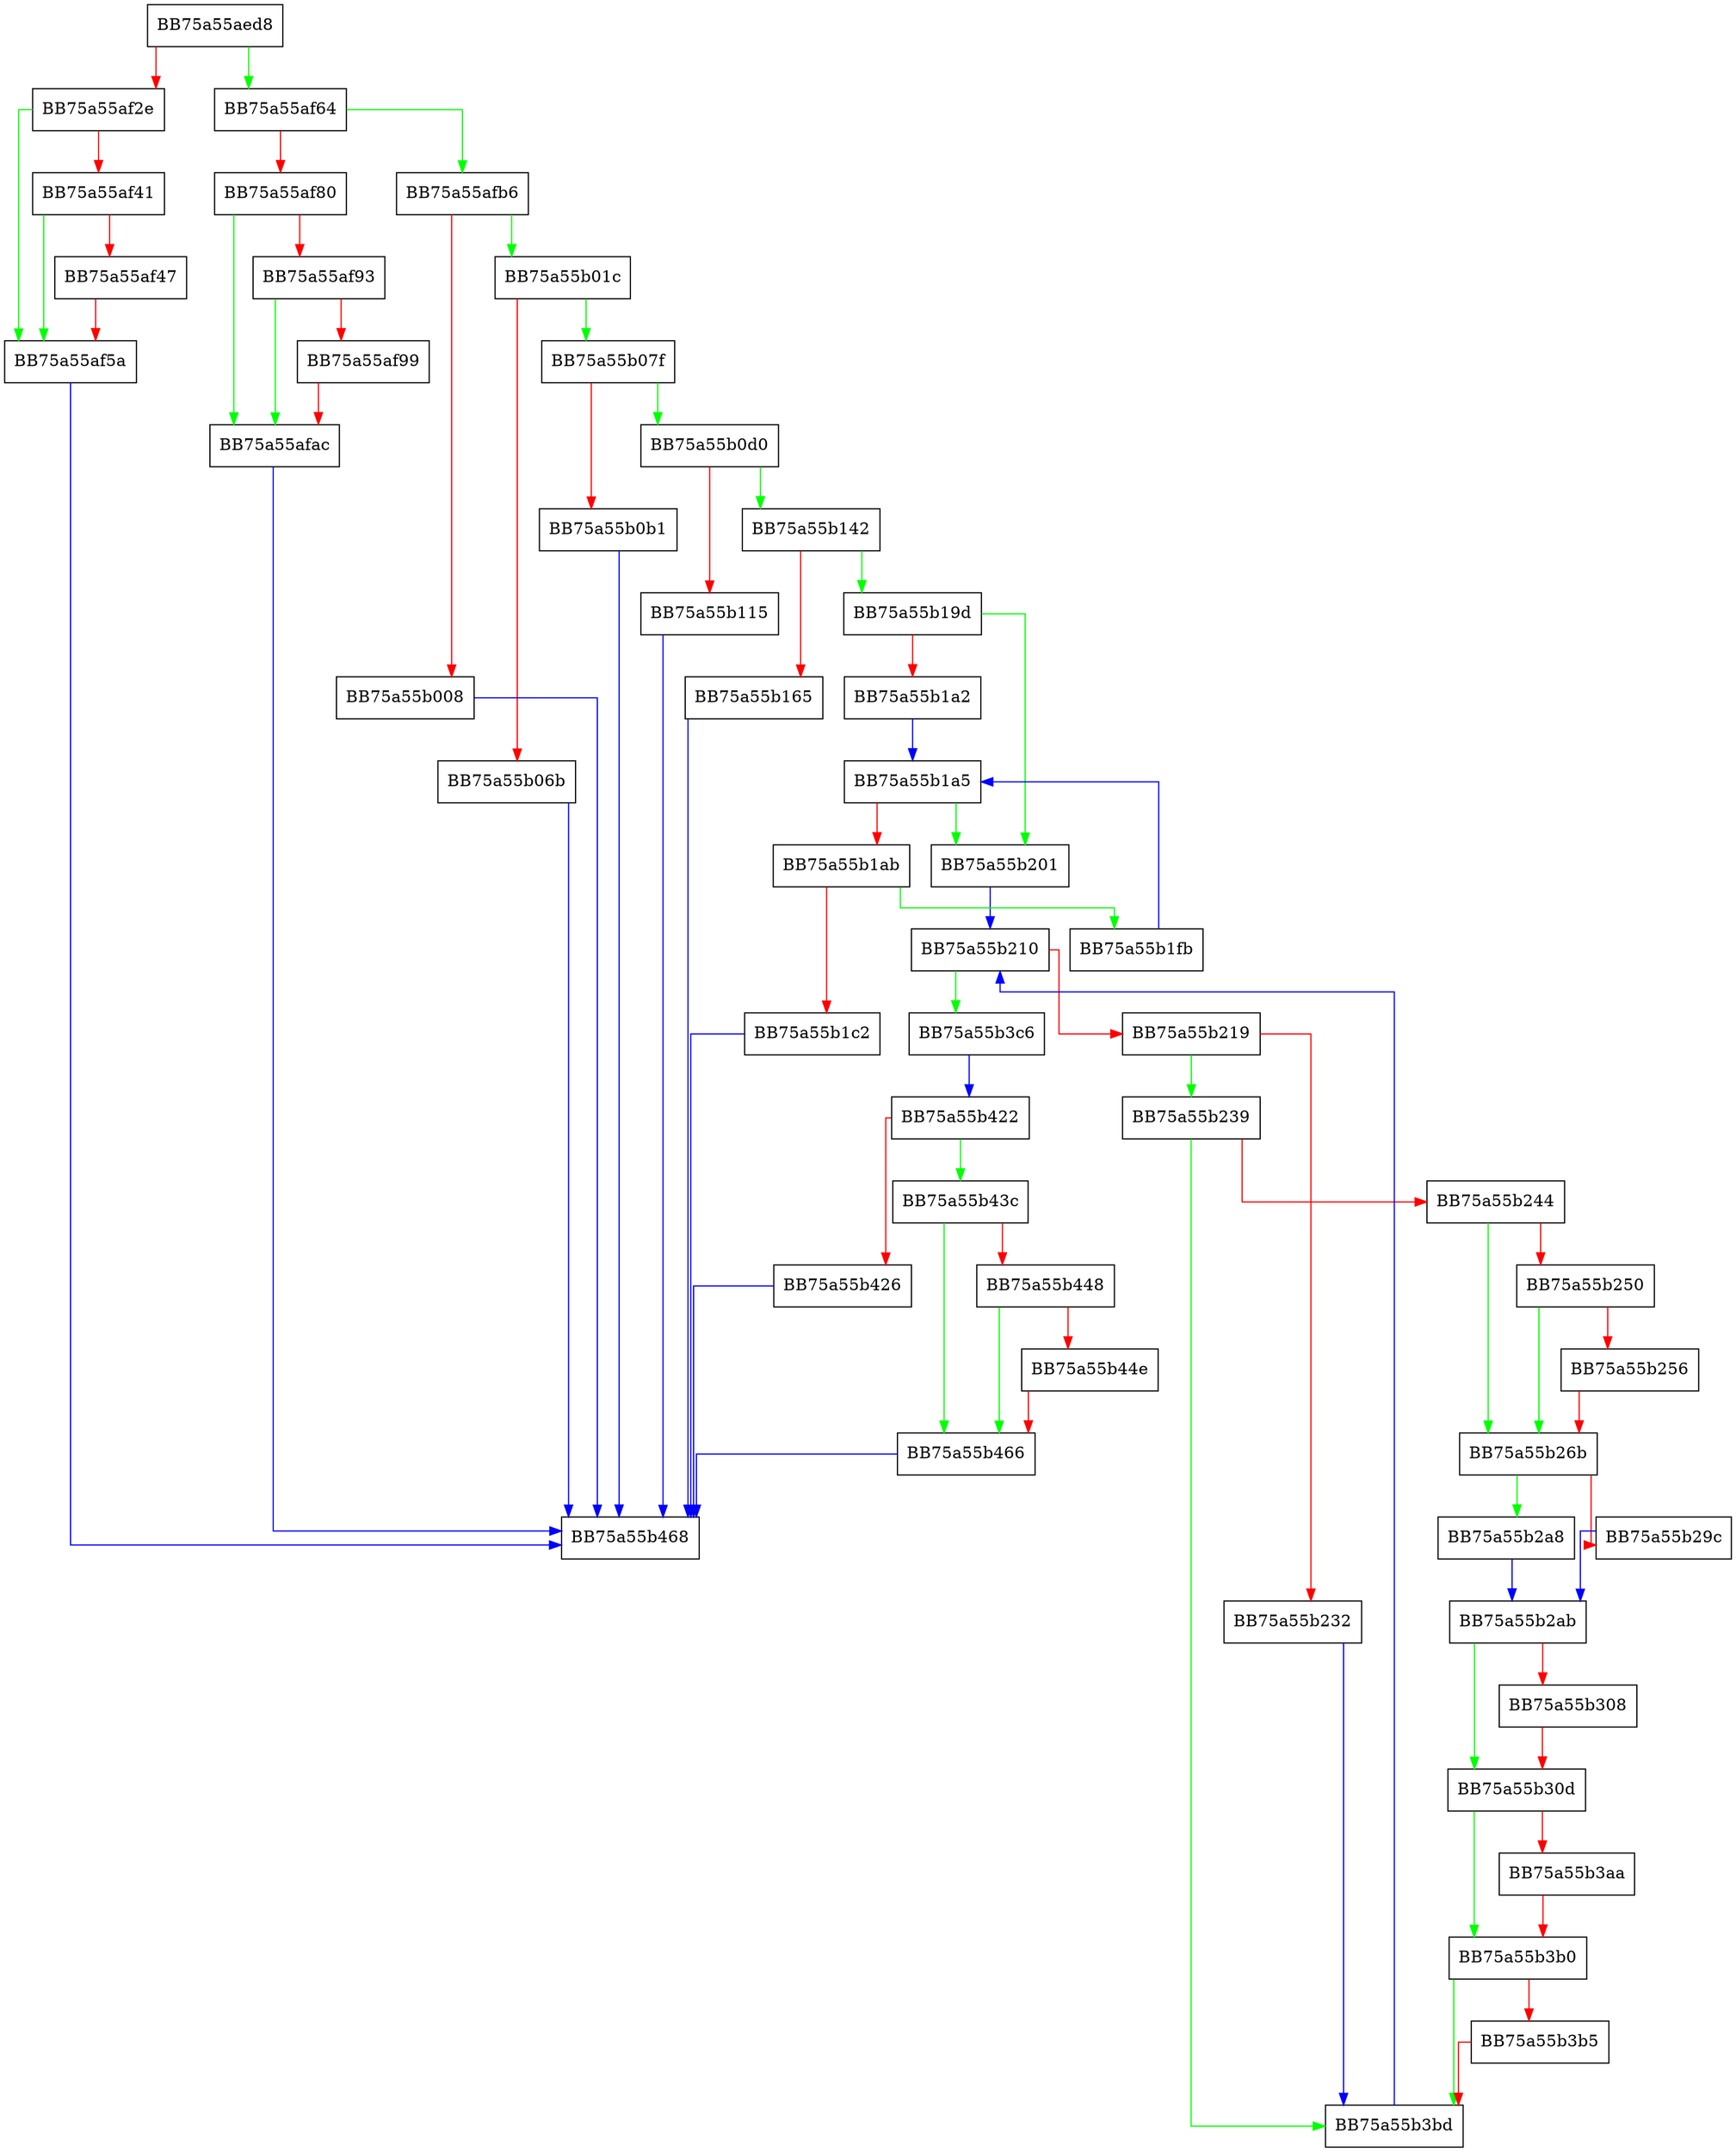 digraph RunTriggerScan {
  node [shape="box"];
  graph [splines=ortho];
  BB75a55aed8 -> BB75a55af64 [color="green"];
  BB75a55aed8 -> BB75a55af2e [color="red"];
  BB75a55af2e -> BB75a55af5a [color="green"];
  BB75a55af2e -> BB75a55af41 [color="red"];
  BB75a55af41 -> BB75a55af5a [color="green"];
  BB75a55af41 -> BB75a55af47 [color="red"];
  BB75a55af47 -> BB75a55af5a [color="red"];
  BB75a55af5a -> BB75a55b468 [color="blue"];
  BB75a55af64 -> BB75a55afb6 [color="green"];
  BB75a55af64 -> BB75a55af80 [color="red"];
  BB75a55af80 -> BB75a55afac [color="green"];
  BB75a55af80 -> BB75a55af93 [color="red"];
  BB75a55af93 -> BB75a55afac [color="green"];
  BB75a55af93 -> BB75a55af99 [color="red"];
  BB75a55af99 -> BB75a55afac [color="red"];
  BB75a55afac -> BB75a55b468 [color="blue"];
  BB75a55afb6 -> BB75a55b01c [color="green"];
  BB75a55afb6 -> BB75a55b008 [color="red"];
  BB75a55b008 -> BB75a55b468 [color="blue"];
  BB75a55b01c -> BB75a55b07f [color="green"];
  BB75a55b01c -> BB75a55b06b [color="red"];
  BB75a55b06b -> BB75a55b468 [color="blue"];
  BB75a55b07f -> BB75a55b0d0 [color="green"];
  BB75a55b07f -> BB75a55b0b1 [color="red"];
  BB75a55b0b1 -> BB75a55b468 [color="blue"];
  BB75a55b0d0 -> BB75a55b142 [color="green"];
  BB75a55b0d0 -> BB75a55b115 [color="red"];
  BB75a55b115 -> BB75a55b468 [color="blue"];
  BB75a55b142 -> BB75a55b19d [color="green"];
  BB75a55b142 -> BB75a55b165 [color="red"];
  BB75a55b165 -> BB75a55b468 [color="blue"];
  BB75a55b19d -> BB75a55b201 [color="green"];
  BB75a55b19d -> BB75a55b1a2 [color="red"];
  BB75a55b1a2 -> BB75a55b1a5 [color="blue"];
  BB75a55b1a5 -> BB75a55b201 [color="green"];
  BB75a55b1a5 -> BB75a55b1ab [color="red"];
  BB75a55b1ab -> BB75a55b1fb [color="green"];
  BB75a55b1ab -> BB75a55b1c2 [color="red"];
  BB75a55b1c2 -> BB75a55b468 [color="blue"];
  BB75a55b1fb -> BB75a55b1a5 [color="blue"];
  BB75a55b201 -> BB75a55b210 [color="blue"];
  BB75a55b210 -> BB75a55b3c6 [color="green"];
  BB75a55b210 -> BB75a55b219 [color="red"];
  BB75a55b219 -> BB75a55b239 [color="green"];
  BB75a55b219 -> BB75a55b232 [color="red"];
  BB75a55b232 -> BB75a55b3bd [color="blue"];
  BB75a55b239 -> BB75a55b3bd [color="green"];
  BB75a55b239 -> BB75a55b244 [color="red"];
  BB75a55b244 -> BB75a55b26b [color="green"];
  BB75a55b244 -> BB75a55b250 [color="red"];
  BB75a55b250 -> BB75a55b26b [color="green"];
  BB75a55b250 -> BB75a55b256 [color="red"];
  BB75a55b256 -> BB75a55b26b [color="red"];
  BB75a55b26b -> BB75a55b2a8 [color="green"];
  BB75a55b26b -> BB75a55b29c [color="red"];
  BB75a55b29c -> BB75a55b2ab [color="blue"];
  BB75a55b2a8 -> BB75a55b2ab [color="blue"];
  BB75a55b2ab -> BB75a55b30d [color="green"];
  BB75a55b2ab -> BB75a55b308 [color="red"];
  BB75a55b308 -> BB75a55b30d [color="red"];
  BB75a55b30d -> BB75a55b3b0 [color="green"];
  BB75a55b30d -> BB75a55b3aa [color="red"];
  BB75a55b3aa -> BB75a55b3b0 [color="red"];
  BB75a55b3b0 -> BB75a55b3bd [color="green"];
  BB75a55b3b0 -> BB75a55b3b5 [color="red"];
  BB75a55b3b5 -> BB75a55b3bd [color="red"];
  BB75a55b3bd -> BB75a55b210 [color="blue"];
  BB75a55b3c6 -> BB75a55b422 [color="blue"];
  BB75a55b422 -> BB75a55b43c [color="green"];
  BB75a55b422 -> BB75a55b426 [color="red"];
  BB75a55b426 -> BB75a55b468 [color="blue"];
  BB75a55b43c -> BB75a55b466 [color="green"];
  BB75a55b43c -> BB75a55b448 [color="red"];
  BB75a55b448 -> BB75a55b466 [color="green"];
  BB75a55b448 -> BB75a55b44e [color="red"];
  BB75a55b44e -> BB75a55b466 [color="red"];
  BB75a55b466 -> BB75a55b468 [color="blue"];
}